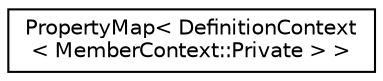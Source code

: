 digraph "Graphical Class Hierarchy"
{
 // LATEX_PDF_SIZE
  edge [fontname="Helvetica",fontsize="10",labelfontname="Helvetica",labelfontsize="10"];
  node [fontname="Helvetica",fontsize="10",shape=record];
  rankdir="LR";
  Node0 [label="PropertyMap\< DefinitionContext\l\< MemberContext::Private \> \>",height=0.2,width=0.4,color="black", fillcolor="white", style="filled",URL="$classPropertyMap.html",tooltip=" "];
}
